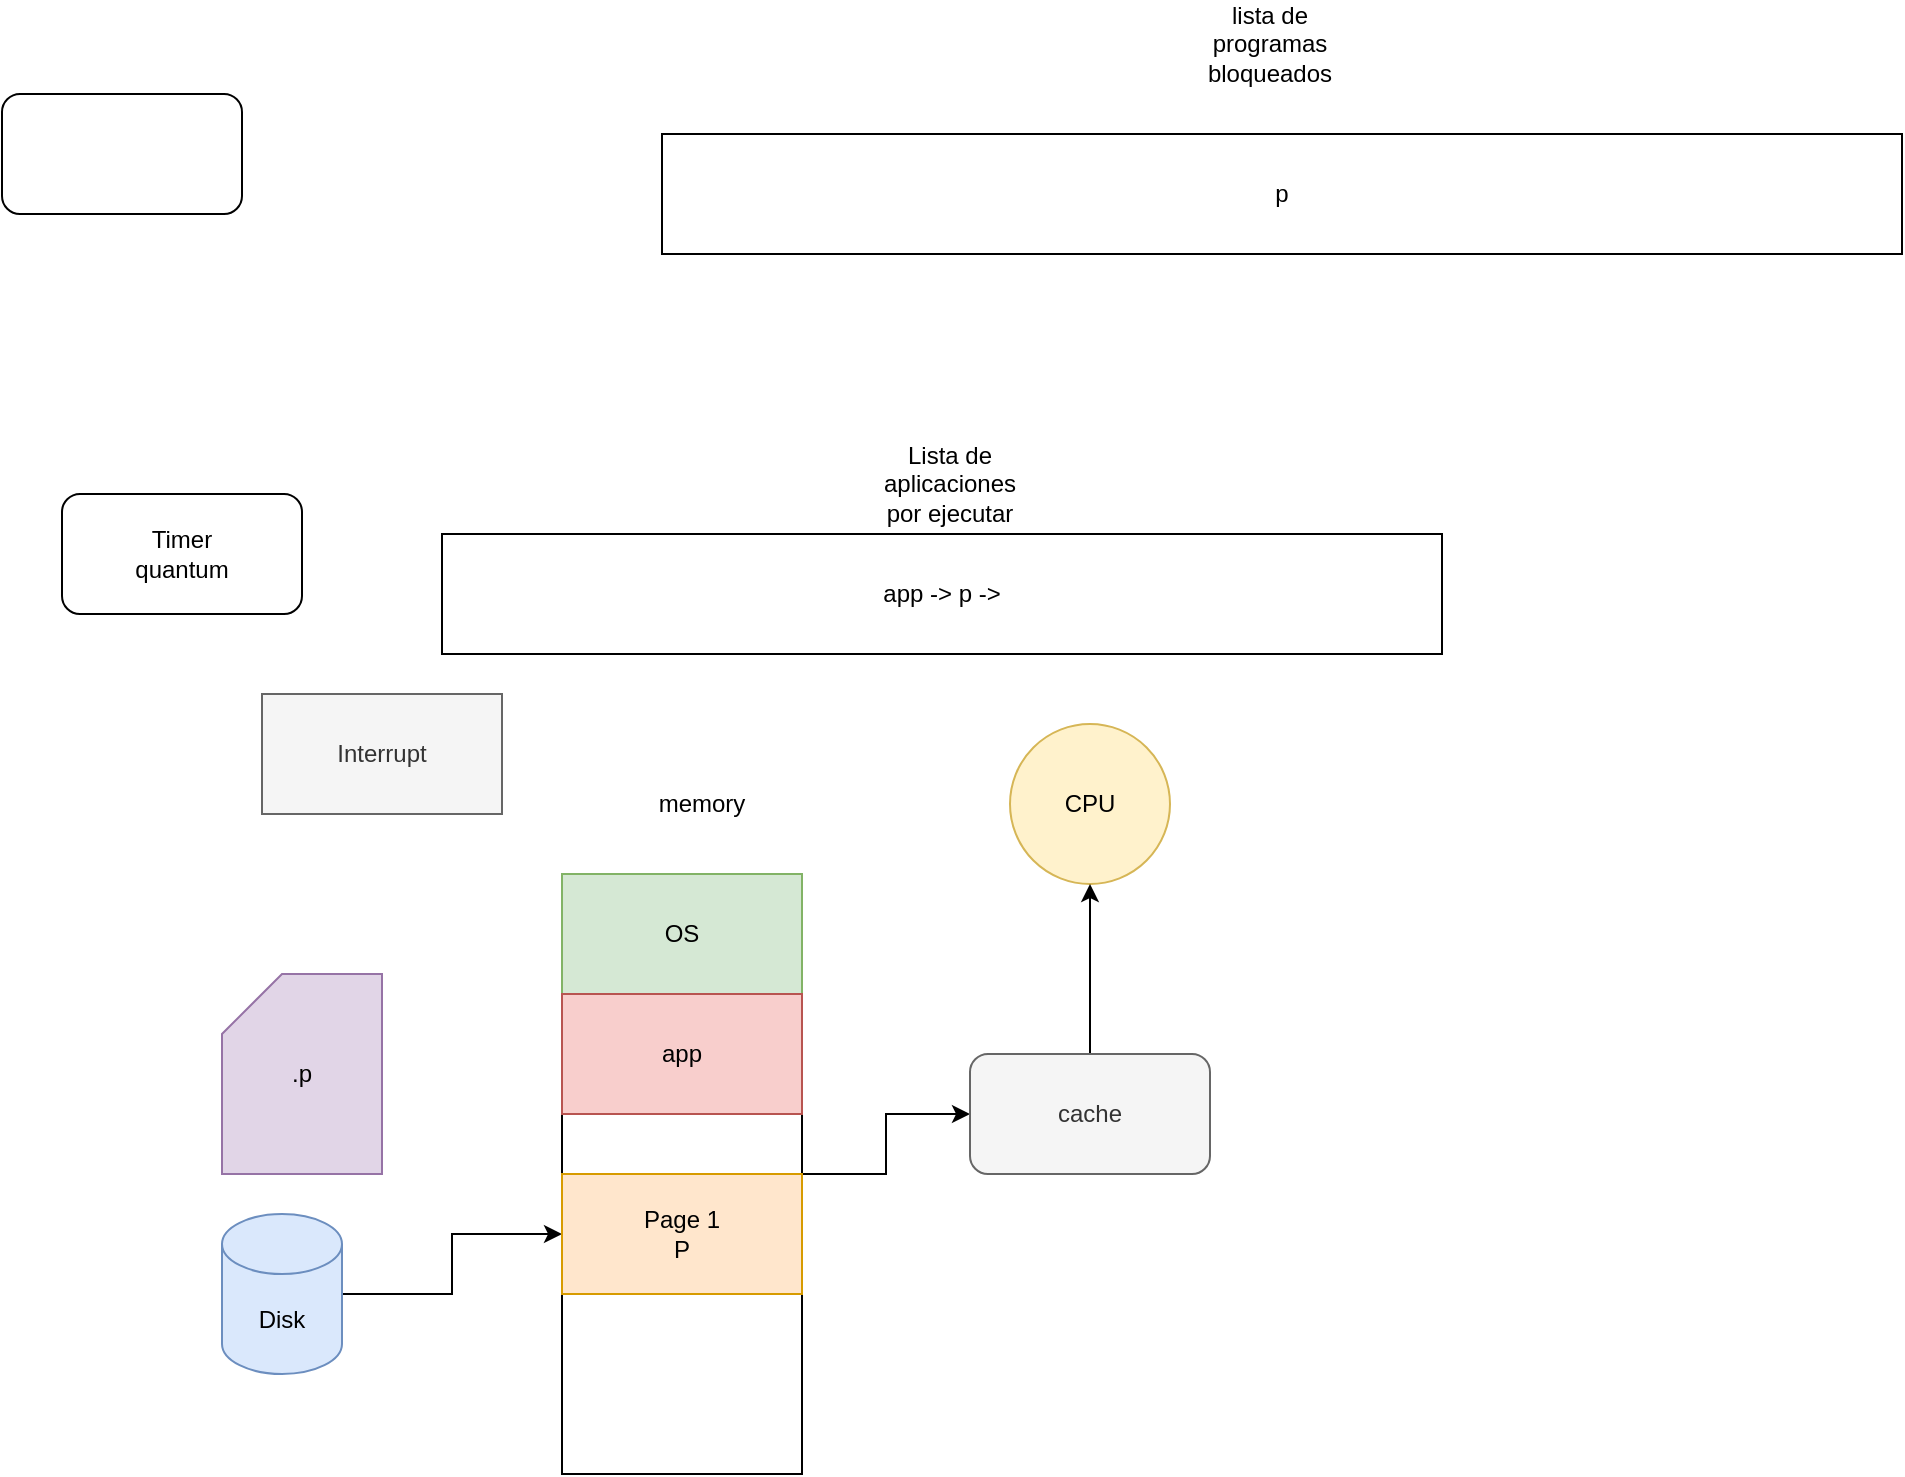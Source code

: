 <mxfile version="23.1.5" type="github" pages="4">
  <diagram name="Página-1" id="c9o6cOy38qLz8AR-KGVt">
    <mxGraphModel dx="1519" dy="1971" grid="1" gridSize="10" guides="1" tooltips="1" connect="1" arrows="1" fold="1" page="1" pageScale="1" pageWidth="827" pageHeight="1169" math="0" shadow="0">
      <root>
        <mxCell id="0" />
        <mxCell id="1" parent="0" />
        <mxCell id="Xh7dwABTRW94a5EHWEZl-2" style="edgeStyle=orthogonalEdgeStyle;rounded=0;orthogonalLoop=1;jettySize=auto;html=1;entryX=0;entryY=0.5;entryDx=0;entryDy=0;" parent="1" source="zeDm9WiKCU5rruEzRty_-1" target="Xh7dwABTRW94a5EHWEZl-1" edge="1">
          <mxGeometry relative="1" as="geometry" />
        </mxCell>
        <mxCell id="zeDm9WiKCU5rruEzRty_-1" value="Disk" style="shape=cylinder3;whiteSpace=wrap;html=1;boundedLbl=1;backgroundOutline=1;size=15;fillColor=#dae8fc;strokeColor=#6c8ebf;" parent="1" vertex="1">
          <mxGeometry x="40" y="350" width="60" height="80" as="geometry" />
        </mxCell>
        <mxCell id="Xh7dwABTRW94a5EHWEZl-9" style="edgeStyle=orthogonalEdgeStyle;rounded=0;orthogonalLoop=1;jettySize=auto;html=1;entryX=0;entryY=0.5;entryDx=0;entryDy=0;" parent="1" source="zeDm9WiKCU5rruEzRty_-2" target="Xh7dwABTRW94a5EHWEZl-7" edge="1">
          <mxGeometry relative="1" as="geometry" />
        </mxCell>
        <mxCell id="zeDm9WiKCU5rruEzRty_-2" value="" style="rounded=0;whiteSpace=wrap;html=1;" parent="1" vertex="1">
          <mxGeometry x="210" y="180" width="120" height="300" as="geometry" />
        </mxCell>
        <mxCell id="zeDm9WiKCU5rruEzRty_-3" value="memory" style="text;html=1;align=center;verticalAlign=middle;whiteSpace=wrap;rounded=0;" parent="1" vertex="1">
          <mxGeometry x="250" y="130" width="60" height="30" as="geometry" />
        </mxCell>
        <mxCell id="zeDm9WiKCU5rruEzRty_-4" value="CPU" style="ellipse;whiteSpace=wrap;html=1;aspect=fixed;fillColor=#fff2cc;strokeColor=#d6b656;" parent="1" vertex="1">
          <mxGeometry x="434" y="105" width="80" height="80" as="geometry" />
        </mxCell>
        <mxCell id="zeDm9WiKCU5rruEzRty_-5" value="OS" style="rounded=0;whiteSpace=wrap;html=1;fillColor=#d5e8d4;strokeColor=#82b366;" parent="1" vertex="1">
          <mxGeometry x="210" y="180" width="120" height="60" as="geometry" />
        </mxCell>
        <mxCell id="zeDm9WiKCU5rruEzRty_-6" value="app" style="rounded=0;whiteSpace=wrap;html=1;fillColor=#f8cecc;strokeColor=#b85450;" parent="1" vertex="1">
          <mxGeometry x="210" y="240" width="120" height="60" as="geometry" />
        </mxCell>
        <mxCell id="zeDm9WiKCU5rruEzRty_-7" value=".p" style="shape=card;whiteSpace=wrap;html=1;fillColor=#e1d5e7;strokeColor=#9673a6;" parent="1" vertex="1">
          <mxGeometry x="40" y="230" width="80" height="100" as="geometry" />
        </mxCell>
        <mxCell id="zeDm9WiKCU5rruEzRty_-8" value="Interrupt" style="rounded=0;whiteSpace=wrap;html=1;fillColor=#f5f5f5;fontColor=#333333;strokeColor=#666666;" parent="1" vertex="1">
          <mxGeometry x="60" y="90" width="120" height="60" as="geometry" />
        </mxCell>
        <mxCell id="Xh7dwABTRW94a5EHWEZl-1" value="Page 1&lt;br&gt;P" style="rounded=0;whiteSpace=wrap;html=1;fillColor=#ffe6cc;strokeColor=#d79b00;" parent="1" vertex="1">
          <mxGeometry x="210" y="330" width="120" height="60" as="geometry" />
        </mxCell>
        <mxCell id="Xh7dwABTRW94a5EHWEZl-3" value="app -&amp;gt; p -&amp;gt;" style="rounded=0;whiteSpace=wrap;html=1;" parent="1" vertex="1">
          <mxGeometry x="150" y="10" width="500" height="60" as="geometry" />
        </mxCell>
        <mxCell id="Xh7dwABTRW94a5EHWEZl-4" value="Lista de aplicaciones por ejecutar" style="text;html=1;align=center;verticalAlign=middle;whiteSpace=wrap;rounded=0;" parent="1" vertex="1">
          <mxGeometry x="374" y="-30" width="60" height="30" as="geometry" />
        </mxCell>
        <mxCell id="Xh7dwABTRW94a5EHWEZl-5" value="" style="rounded=1;whiteSpace=wrap;html=1;" parent="1" vertex="1">
          <mxGeometry x="-70" y="-210" width="120" height="60" as="geometry" />
        </mxCell>
        <mxCell id="Xh7dwABTRW94a5EHWEZl-6" value="Timer &lt;br&gt;quantum" style="rounded=1;whiteSpace=wrap;html=1;" parent="1" vertex="1">
          <mxGeometry x="-40" y="-10" width="120" height="60" as="geometry" />
        </mxCell>
        <mxCell id="Xh7dwABTRW94a5EHWEZl-8" style="edgeStyle=orthogonalEdgeStyle;rounded=0;orthogonalLoop=1;jettySize=auto;html=1;" parent="1" source="Xh7dwABTRW94a5EHWEZl-7" target="zeDm9WiKCU5rruEzRty_-4" edge="1">
          <mxGeometry relative="1" as="geometry" />
        </mxCell>
        <mxCell id="Xh7dwABTRW94a5EHWEZl-7" value="cache" style="rounded=1;whiteSpace=wrap;html=1;fillColor=#f5f5f5;fontColor=#333333;strokeColor=#666666;" parent="1" vertex="1">
          <mxGeometry x="414" y="270" width="120" height="60" as="geometry" />
        </mxCell>
        <mxCell id="Xh7dwABTRW94a5EHWEZl-10" value="p" style="rounded=0;whiteSpace=wrap;html=1;" parent="1" vertex="1">
          <mxGeometry x="260" y="-190" width="620" height="60" as="geometry" />
        </mxCell>
        <mxCell id="Xh7dwABTRW94a5EHWEZl-11" value="lista de programas bloqueados" style="text;html=1;align=center;verticalAlign=middle;whiteSpace=wrap;rounded=0;" parent="1" vertex="1">
          <mxGeometry x="534" y="-250" width="60" height="30" as="geometry" />
        </mxCell>
      </root>
    </mxGraphModel>
  </diagram>
  <diagram id="HNKNQCRmU_PJag5rmQTp" name="Página-2">
    <mxGraphModel dx="432" dy="521" grid="1" gridSize="10" guides="1" tooltips="1" connect="1" arrows="1" fold="1" page="1" pageScale="1" pageWidth="827" pageHeight="1169" math="0" shadow="0">
      <root>
        <mxCell id="0" />
        <mxCell id="1" parent="0" />
        <mxCell id="Mq9dlHAixC1ha8gBx55g-1" value="101010010" style="whiteSpace=wrap;html=1;aspect=fixed;" vertex="1" parent="1">
          <mxGeometry x="90" y="250" width="80" height="80" as="geometry" />
        </mxCell>
        <mxCell id="Mq9dlHAixC1ha8gBx55g-5" style="edgeStyle=orthogonalEdgeStyle;rounded=0;orthogonalLoop=1;jettySize=auto;html=1;" edge="1" parent="1" source="Mq9dlHAixC1ha8gBx55g-2">
          <mxGeometry relative="1" as="geometry">
            <mxPoint x="260" y="140" as="targetPoint" />
          </mxGeometry>
        </mxCell>
        <mxCell id="Mq9dlHAixC1ha8gBx55g-2" value="Decode" style="rounded=0;whiteSpace=wrap;html=1;" vertex="1" parent="1">
          <mxGeometry x="90" y="110" width="120" height="60" as="geometry" />
        </mxCell>
        <mxCell id="Mq9dlHAixC1ha8gBx55g-3" value="ALU" style="rounded=0;whiteSpace=wrap;html=1;" vertex="1" parent="1">
          <mxGeometry x="270" y="110" width="120" height="60" as="geometry" />
        </mxCell>
        <mxCell id="Mq9dlHAixC1ha8gBx55g-4" value="Store" style="rounded=1;whiteSpace=wrap;html=1;" vertex="1" parent="1">
          <mxGeometry x="280" y="270" width="120" height="60" as="geometry" />
        </mxCell>
      </root>
    </mxGraphModel>
  </diagram>
  <diagram id="pC2IfU5i3Vrhb7UseoHJ" name="Página-3">
    <mxGraphModel dx="432" dy="521" grid="1" gridSize="10" guides="1" tooltips="1" connect="1" arrows="1" fold="1" page="1" pageScale="1" pageWidth="827" pageHeight="1169" math="0" shadow="0">
      <root>
        <mxCell id="0" />
        <mxCell id="1" parent="0" />
        <mxCell id="3SeUXvV9d9S3T4bUr7FC-1" value="Network" style="rounded=1;whiteSpace=wrap;html=1;" vertex="1" parent="1">
          <mxGeometry x="40" y="60" width="120" height="60" as="geometry" />
        </mxCell>
        <mxCell id="3SeUXvV9d9S3T4bUr7FC-4" style="edgeStyle=orthogonalEdgeStyle;rounded=0;orthogonalLoop=1;jettySize=auto;html=1;entryX=0;entryY=0.5;entryDx=0;entryDy=0;" edge="1" parent="1" source="3SeUXvV9d9S3T4bUr7FC-2" target="3SeUXvV9d9S3T4bUr7FC-3">
          <mxGeometry relative="1" as="geometry" />
        </mxCell>
        <mxCell id="3SeUXvV9d9S3T4bUr7FC-2" value="Actor" style="shape=umlActor;verticalLabelPosition=bottom;verticalAlign=top;html=1;outlineConnect=0;" vertex="1" parent="1">
          <mxGeometry x="20" y="190" width="30" height="60" as="geometry" />
        </mxCell>
        <mxCell id="3SeUXvV9d9S3T4bUr7FC-6" style="edgeStyle=orthogonalEdgeStyle;rounded=0;orthogonalLoop=1;jettySize=auto;html=1;" edge="1" parent="1" source="3SeUXvV9d9S3T4bUr7FC-3" target="3SeUXvV9d9S3T4bUr7FC-5">
          <mxGeometry relative="1" as="geometry" />
        </mxCell>
        <mxCell id="3SeUXvV9d9S3T4bUr7FC-3" value="3306" style="rounded=1;whiteSpace=wrap;html=1;" vertex="1" parent="1">
          <mxGeometry x="110" y="190" width="120" height="60" as="geometry" />
        </mxCell>
        <mxCell id="3SeUXvV9d9S3T4bUr7FC-5" value="mysqld" style="whiteSpace=wrap;html=1;aspect=fixed;" vertex="1" parent="1">
          <mxGeometry x="270" y="170" width="100" height="100" as="geometry" />
        </mxCell>
        <mxCell id="3SeUXvV9d9S3T4bUr7FC-9" style="edgeStyle=orthogonalEdgeStyle;rounded=0;orthogonalLoop=1;jettySize=auto;html=1;" edge="1" parent="1" source="3SeUXvV9d9S3T4bUr7FC-7" target="3SeUXvV9d9S3T4bUr7FC-8">
          <mxGeometry relative="1" as="geometry" />
        </mxCell>
        <mxCell id="3SeUXvV9d9S3T4bUr7FC-7" value="Actor" style="shape=umlActor;verticalLabelPosition=bottom;verticalAlign=top;html=1;outlineConnect=0;" vertex="1" parent="1">
          <mxGeometry x="20" y="340" width="30" height="60" as="geometry" />
        </mxCell>
        <mxCell id="3SeUXvV9d9S3T4bUr7FC-8" value="Thread 1&lt;br&gt;Nereo&lt;br&gt;# random port" style="rounded=1;whiteSpace=wrap;html=1;" vertex="1" parent="1">
          <mxGeometry x="260" y="340" width="120" height="60" as="geometry" />
        </mxCell>
      </root>
    </mxGraphModel>
  </diagram>
  <diagram id="ykzPLf9uJruYwhC2LPhr" name="Página-4">
    <mxGraphModel dx="432" dy="521" grid="1" gridSize="10" guides="1" tooltips="1" connect="1" arrows="1" fold="1" page="1" pageScale="1" pageWidth="827" pageHeight="1169" math="0" shadow="0">
      <root>
        <mxCell id="0" />
        <mxCell id="1" parent="0" />
        <mxCell id="Clku4nv4ob80YbKT__1u-1" value="Memroy&lt;br&gt;CPU&lt;br&gt;Disk&lt;br&gt;MySQL" style="rounded=0;whiteSpace=wrap;html=1;" vertex="1" parent="1">
          <mxGeometry x="70" y="101" width="120" height="60" as="geometry" />
        </mxCell>
        <mxCell id="Clku4nv4ob80YbKT__1u-2" value="100GB" style="shape=cylinder3;whiteSpace=wrap;html=1;boundedLbl=1;backgroundOutline=1;size=15;" vertex="1" parent="1">
          <mxGeometry x="100" y="10" width="60" height="80" as="geometry" />
        </mxCell>
        <mxCell id="Clku4nv4ob80YbKT__1u-4" style="edgeStyle=orthogonalEdgeStyle;rounded=0;orthogonalLoop=1;jettySize=auto;html=1;exitX=0.5;exitY=0;exitDx=0;exitDy=0;exitPerimeter=0;entryX=0.5;entryY=1;entryDx=0;entryDy=0;" edge="1" parent="1" source="Clku4nv4ob80YbKT__1u-3" target="Clku4nv4ob80YbKT__1u-1">
          <mxGeometry relative="1" as="geometry">
            <mxPoint x="130" y="190" as="targetPoint" />
          </mxGeometry>
        </mxCell>
        <mxCell id="Clku4nv4ob80YbKT__1u-9" style="edgeStyle=orthogonalEdgeStyle;rounded=0;orthogonalLoop=1;jettySize=auto;html=1;entryX=0.5;entryY=1;entryDx=0;entryDy=0;exitX=0.5;exitY=0;exitDx=0;exitDy=0;exitPerimeter=0;" edge="1" parent="1" source="Clku4nv4ob80YbKT__1u-3" target="Clku4nv4ob80YbKT__1u-5">
          <mxGeometry relative="1" as="geometry" />
        </mxCell>
        <mxCell id="Clku4nv4ob80YbKT__1u-10" style="edgeStyle=orthogonalEdgeStyle;rounded=0;orthogonalLoop=1;jettySize=auto;html=1;exitX=0.5;exitY=0;exitDx=0;exitDy=0;exitPerimeter=0;" edge="1" parent="1" source="Clku4nv4ob80YbKT__1u-3" target="Clku4nv4ob80YbKT__1u-7">
          <mxGeometry relative="1" as="geometry" />
        </mxCell>
        <mxCell id="Clku4nv4ob80YbKT__1u-3" value="Raw&lt;br&gt;200GB" style="shape=cylinder3;whiteSpace=wrap;html=1;boundedLbl=1;backgroundOutline=1;size=15;" vertex="1" parent="1">
          <mxGeometry x="240" y="390" width="60" height="80" as="geometry" />
        </mxCell>
        <mxCell id="Clku4nv4ob80YbKT__1u-5" value="Memroy&lt;br&gt;CPU&lt;br&gt;Disk&lt;br&gt;MySQL" style="rounded=0;whiteSpace=wrap;html=1;" vertex="1" parent="1">
          <mxGeometry x="210" y="101" width="120" height="60" as="geometry" />
        </mxCell>
        <mxCell id="Clku4nv4ob80YbKT__1u-6" value="100GB" style="shape=cylinder3;whiteSpace=wrap;html=1;boundedLbl=1;backgroundOutline=1;size=15;" vertex="1" parent="1">
          <mxGeometry x="240" y="10" width="60" height="80" as="geometry" />
        </mxCell>
        <mxCell id="Clku4nv4ob80YbKT__1u-7" value="Memroy&lt;br&gt;CPU&lt;br&gt;Disk&lt;br&gt;MySQL" style="rounded=0;whiteSpace=wrap;html=1;" vertex="1" parent="1">
          <mxGeometry x="350" y="101" width="120" height="60" as="geometry" />
        </mxCell>
        <mxCell id="Clku4nv4ob80YbKT__1u-8" value="100GB" style="shape=cylinder3;whiteSpace=wrap;html=1;boundedLbl=1;backgroundOutline=1;size=15;" vertex="1" parent="1">
          <mxGeometry x="380" y="10" width="60" height="80" as="geometry" />
        </mxCell>
      </root>
    </mxGraphModel>
  </diagram>
</mxfile>
